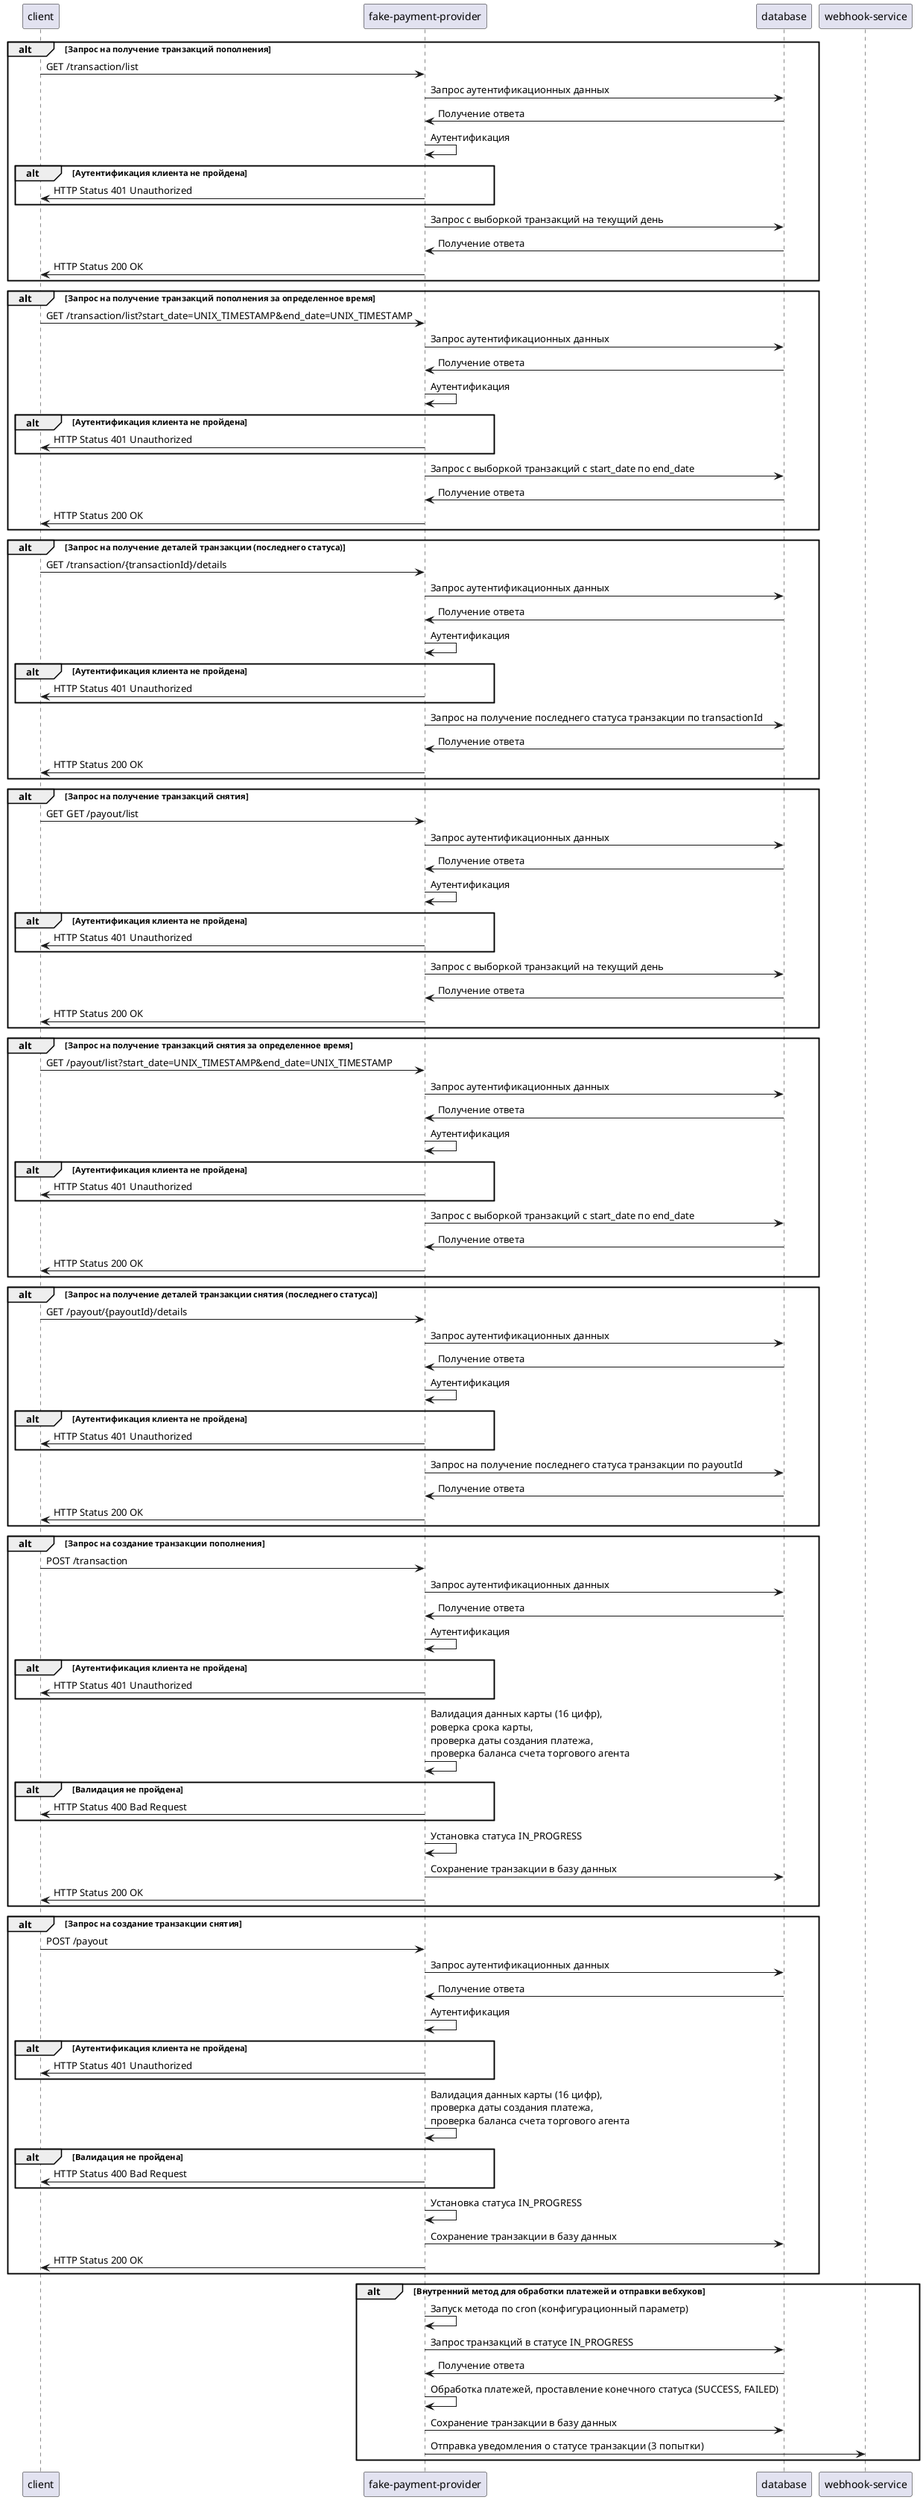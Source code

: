 @startuml
participant client as client
participant "fake-payment-provider" as mcs
participant database as db
participant "webhook-service" as whook

alt Запрос на получение транзакций пополнения
client -> mcs: GET /transaction/list

mcs -> db: Запрос аутентификационных данных
db-> mcs: Получение ответа
mcs -> mcs: Аутентификация
alt Аутентификация клиента не пройдена
mcs -> client: HTTP Status 401 Unauthorized
end group

mcs  -> db: Запрос с выборкой транзакций на текущий день
db-> mcs: Получение ответа
mcs -> client: HTTP Status 200 ОК
end group

alt Запрос на получение транзакций пополнения за определенное время
client -> mcs: GET /transaction/list?start_date=UNIX_TIMESTAMP&end_date=UNIX_TIMESTAMP

mcs -> db: Запрос аутентификационных данных
db-> mcs: Получение ответа
mcs -> mcs: Аутентификация
alt Аутентификация клиента не пройдена
mcs -> client: HTTP Status 401 Unauthorized
end group

mcs  -> db: Запрос с выборкой транзакций с start_date по end_date
db -> mcs: Получение ответа
mcs -> client: HTTP Status 200 ОК
end group

alt Запрос на получение деталей транзакции (последнего статуса)
client -> mcs: GET /transaction/{transactionId}/details

mcs -> db: Запрос аутентификационных данных
db-> mcs: Получение ответа
mcs -> mcs: Аутентификация
alt Аутентификация клиента не пройдена
mcs -> client: HTTP Status 401 Unauthorized
end group

mcs -> db: Запрос на получение последнего статуса транзакции по transactionId
db -> mcs: Получение ответа
mcs -> client: HTTP Status 200 ОК
end group

alt Запрос на получение транзакций снятия
client -> mcs: GET GET /payout/list

mcs -> db: Запрос аутентификационных данных
db-> mcs: Получение ответа
mcs -> mcs: Аутентификация
alt Аутентификация клиента не пройдена
mcs -> client: HTTP Status 401 Unauthorized
end group

mcs  -> db: Запрос с выборкой транзакций на текущий день
db-> mcs: Получение ответа
mcs -> client: HTTP Status 200 ОК
end group

alt Запрос на получение транзакций снятия за определенное время
client -> mcs: GET /payout/list?start_date=UNIX_TIMESTAMP&end_date=UNIX_TIMESTAMP

mcs -> db: Запрос аутентификационных данных
db-> mcs: Получение ответа
mcs -> mcs: Аутентификация
alt Аутентификация клиента не пройдена
mcs -> client: HTTP Status 401 Unauthorized
end group

mcs  -> db: Запрос с выборкой транзакций с start_date по end_date
db -> mcs: Получение ответа
mcs -> client: HTTP Status 200 ОК
end group

alt Запрос на получение деталей транзакции снятия (последнего статуса)
client -> mcs: GET /payout/{payoutId}/details

mcs -> db: Запрос аутентификационных данных
db-> mcs: Получение ответа
mcs -> mcs: Аутентификация
alt Аутентификация клиента не пройдена
mcs -> client: HTTP Status 401 Unauthorized
end group

mcs -> db: Запрос на получение последнего статуса транзакции по payoutId
db -> mcs: Получение ответа
mcs -> client: HTTP Status 200 ОК
end group

alt Запрос на создание транзакции пополнения
client -> mcs: POST /transaction

mcs -> db: Запрос аутентификационных данных
db-> mcs: Получение ответа
mcs -> mcs: Аутентификация
alt Аутентификация клиента не пройдена
mcs -> client: HTTP Status 401 Unauthorized
end group

mcs -> mcs: Валидация данных карты (16 цифр),\nроверка срока карты,\nпроверка даты создания платежа,\nпроверка баланса счета торгового агента
alt Валидация не пройдена
mcs -> client: HTTP Status 400 Bad Request
end group

mcs -> mcs: Установка статуса IN_PROGRESS
mcs -> db: Сохранение транзакции в базу данных
mcs -> client: HTTP Status 200 ОК
end group

alt Запрос на создание транзакции снятия
client -> mcs: POST /payout

mcs -> db: Запрос аутентификационных данных
db-> mcs: Получение ответа
mcs -> mcs: Аутентификация
alt Аутентификация клиента не пройдена
mcs -> client: HTTP Status 401 Unauthorized
end group

mcs -> mcs: Валидация данных карты (16 цифр),\nпроверка даты создания платежа,\nпроверка баланса счета торгового агента
alt Валидация не пройдена
mcs -> client: HTTP Status 400 Bad Request
end group

mcs -> mcs: Установка статуса IN_PROGRESS
mcs -> db: Сохранение транзакции в базу данных
mcs -> client: HTTP Status 200 ОК
end group

alt Внутренний метод для обработки платежей и отправки вебхуков
mcs -> mcs : Запуск метода по cron (конфигурационный параметр)
mcs -> db: Запрос транзакций в статусе IN_PROGRESS
db -> mcs: Получение ответа

mcs -> mcs: Обработка платежей, проставление конечного статуса (SUCCESS, FAILED)
mcs -> db: Сохранение транзакции в базу данных
mcs -> whook: Отправка уведомления о статусе транзакции (3 попытки)
end group
@enduml